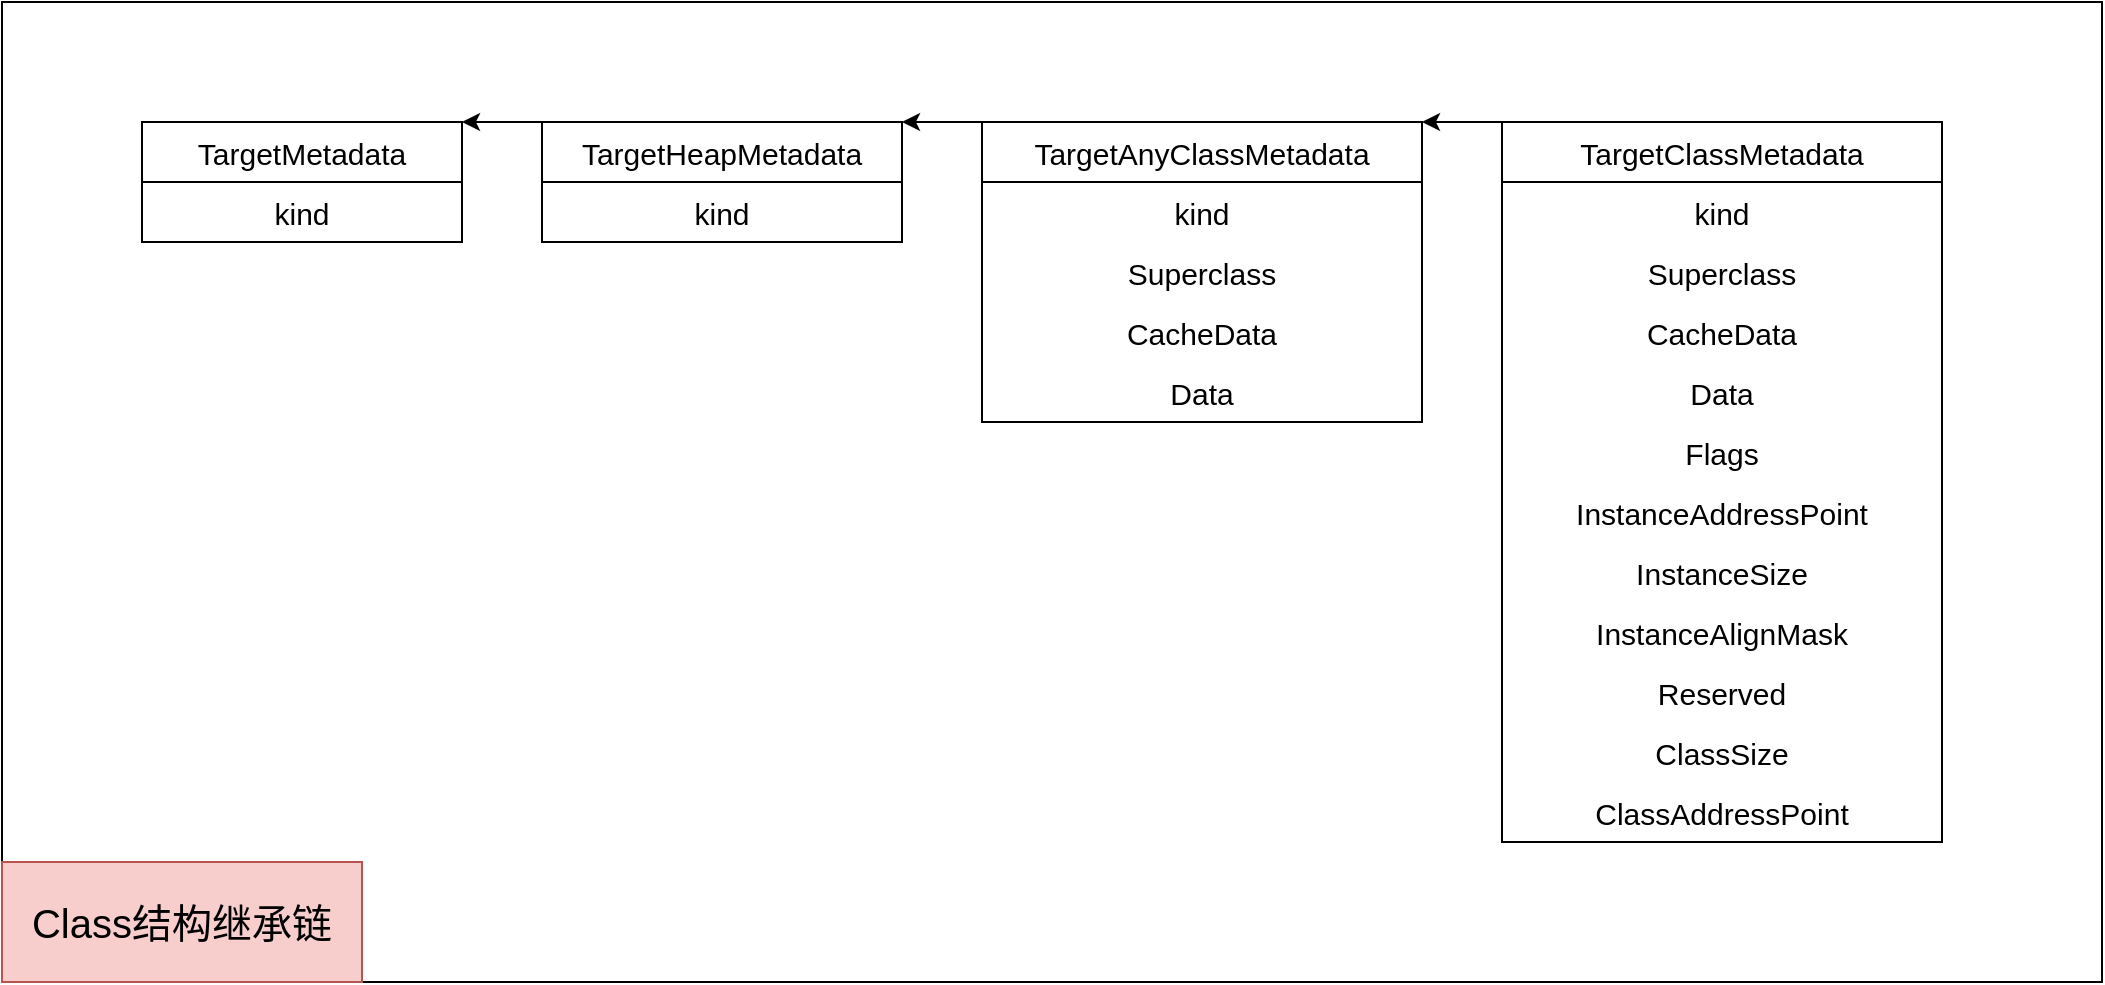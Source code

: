 <mxfile version="16.5.2" type="github">
  <diagram id="wrxDfqwfnDiKKD-W-T1e" name="Page-1">
    <mxGraphModel dx="770" dy="755" grid="1" gridSize="10" guides="1" tooltips="1" connect="1" arrows="1" fold="1" page="1" pageScale="1" pageWidth="827" pageHeight="1169" math="0" shadow="0">
      <root>
        <mxCell id="0" />
        <mxCell id="1" parent="0" />
        <mxCell id="f-KD5OY5mbr5KfABXcES-69" value="" style="rounded=0;whiteSpace=wrap;html=1;fontSize=15;" vertex="1" parent="1">
          <mxGeometry x="60" y="160" width="1050" height="490" as="geometry" />
        </mxCell>
        <mxCell id="f-KD5OY5mbr5KfABXcES-12" value="TargetMetadata" style="swimlane;fontStyle=0;childLayout=stackLayout;horizontal=1;startSize=30;horizontalStack=0;resizeParent=1;resizeParentMax=0;resizeLast=0;collapsible=1;marginBottom=0;fontSize=15;" vertex="1" parent="1">
          <mxGeometry x="130" y="220" width="160" height="60" as="geometry" />
        </mxCell>
        <mxCell id="f-KD5OY5mbr5KfABXcES-13" value="kind" style="text;strokeColor=none;fillColor=none;align=center;verticalAlign=middle;spacingLeft=4;spacingRight=4;overflow=hidden;points=[[0,0.5],[1,0.5]];portConstraint=eastwest;rotatable=0;fontSize=15;" vertex="1" parent="f-KD5OY5mbr5KfABXcES-12">
          <mxGeometry y="30" width="160" height="30" as="geometry" />
        </mxCell>
        <mxCell id="f-KD5OY5mbr5KfABXcES-66" style="edgeStyle=orthogonalEdgeStyle;rounded=0;orthogonalLoop=1;jettySize=auto;html=1;exitX=0;exitY=0;exitDx=0;exitDy=0;entryX=1;entryY=0;entryDx=0;entryDy=0;fontSize=15;" edge="1" parent="1" source="f-KD5OY5mbr5KfABXcES-41" target="f-KD5OY5mbr5KfABXcES-47">
          <mxGeometry relative="1" as="geometry">
            <Array as="points">
              <mxPoint x="600" y="220" />
              <mxPoint x="600" y="220" />
            </Array>
          </mxGeometry>
        </mxCell>
        <mxCell id="f-KD5OY5mbr5KfABXcES-41" value="TargetAnyClassMetadata" style="swimlane;fontStyle=0;childLayout=stackLayout;horizontal=1;startSize=30;horizontalStack=0;resizeParent=1;resizeParentMax=0;resizeLast=0;collapsible=1;marginBottom=0;fontSize=15;" vertex="1" parent="1">
          <mxGeometry x="550" y="220" width="220" height="150" as="geometry" />
        </mxCell>
        <mxCell id="f-KD5OY5mbr5KfABXcES-49" value="kind" style="text;strokeColor=none;fillColor=none;align=center;verticalAlign=middle;spacingLeft=4;spacingRight=4;overflow=hidden;points=[[0,0.5],[1,0.5]];portConstraint=eastwest;rotatable=0;fontSize=15;" vertex="1" parent="f-KD5OY5mbr5KfABXcES-41">
          <mxGeometry y="30" width="220" height="30" as="geometry" />
        </mxCell>
        <mxCell id="f-KD5OY5mbr5KfABXcES-42" value="Superclass" style="text;strokeColor=none;fillColor=none;align=center;verticalAlign=middle;spacingLeft=4;spacingRight=4;overflow=hidden;points=[[0,0.5],[1,0.5]];portConstraint=eastwest;rotatable=0;fontSize=15;" vertex="1" parent="f-KD5OY5mbr5KfABXcES-41">
          <mxGeometry y="60" width="220" height="30" as="geometry" />
        </mxCell>
        <mxCell id="f-KD5OY5mbr5KfABXcES-43" value="CacheData" style="text;strokeColor=none;fillColor=none;align=center;verticalAlign=middle;spacingLeft=4;spacingRight=4;overflow=hidden;points=[[0,0.5],[1,0.5]];portConstraint=eastwest;rotatable=0;fontSize=15;" vertex="1" parent="f-KD5OY5mbr5KfABXcES-41">
          <mxGeometry y="90" width="220" height="30" as="geometry" />
        </mxCell>
        <mxCell id="f-KD5OY5mbr5KfABXcES-44" value="Data" style="text;strokeColor=none;fillColor=none;align=center;verticalAlign=middle;spacingLeft=4;spacingRight=4;overflow=hidden;points=[[0,0.5],[1,0.5]];portConstraint=eastwest;rotatable=0;fontSize=15;" vertex="1" parent="f-KD5OY5mbr5KfABXcES-41">
          <mxGeometry y="120" width="220" height="30" as="geometry" />
        </mxCell>
        <mxCell id="f-KD5OY5mbr5KfABXcES-67" style="edgeStyle=orthogonalEdgeStyle;rounded=0;orthogonalLoop=1;jettySize=auto;html=1;exitX=0;exitY=0;exitDx=0;exitDy=0;entryX=1;entryY=0;entryDx=0;entryDy=0;fontSize=15;" edge="1" parent="1" source="f-KD5OY5mbr5KfABXcES-47" target="f-KD5OY5mbr5KfABXcES-12">
          <mxGeometry relative="1" as="geometry">
            <Array as="points">
              <mxPoint x="340" y="220" />
              <mxPoint x="340" y="220" />
            </Array>
          </mxGeometry>
        </mxCell>
        <mxCell id="f-KD5OY5mbr5KfABXcES-47" value="TargetHeapMetadata" style="swimlane;fontStyle=0;childLayout=stackLayout;horizontal=1;startSize=30;horizontalStack=0;resizeParent=1;resizeParentMax=0;resizeLast=0;collapsible=1;marginBottom=0;fontSize=15;" vertex="1" parent="1">
          <mxGeometry x="330" y="220" width="180" height="60" as="geometry" />
        </mxCell>
        <mxCell id="f-KD5OY5mbr5KfABXcES-48" value="kind" style="text;strokeColor=none;fillColor=none;align=center;verticalAlign=middle;spacingLeft=4;spacingRight=4;overflow=hidden;points=[[0,0.5],[1,0.5]];portConstraint=eastwest;rotatable=0;fontSize=15;" vertex="1" parent="f-KD5OY5mbr5KfABXcES-47">
          <mxGeometry y="30" width="180" height="30" as="geometry" />
        </mxCell>
        <mxCell id="f-KD5OY5mbr5KfABXcES-68" style="edgeStyle=orthogonalEdgeStyle;rounded=0;orthogonalLoop=1;jettySize=auto;html=1;exitX=0;exitY=0;exitDx=0;exitDy=0;entryX=1;entryY=0;entryDx=0;entryDy=0;fontSize=15;" edge="1" parent="1" source="f-KD5OY5mbr5KfABXcES-51" target="f-KD5OY5mbr5KfABXcES-41">
          <mxGeometry relative="1" as="geometry">
            <Array as="points">
              <mxPoint x="800" y="220" />
              <mxPoint x="800" y="220" />
            </Array>
          </mxGeometry>
        </mxCell>
        <mxCell id="f-KD5OY5mbr5KfABXcES-51" value="TargetClassMetadata" style="swimlane;fontStyle=0;childLayout=stackLayout;horizontal=1;startSize=30;horizontalStack=0;resizeParent=1;resizeParentMax=0;resizeLast=0;collapsible=1;marginBottom=0;fontSize=15;" vertex="1" parent="1">
          <mxGeometry x="810" y="220" width="220" height="360" as="geometry" />
        </mxCell>
        <mxCell id="f-KD5OY5mbr5KfABXcES-52" value="kind" style="text;strokeColor=none;fillColor=none;align=center;verticalAlign=middle;spacingLeft=4;spacingRight=4;overflow=hidden;points=[[0,0.5],[1,0.5]];portConstraint=eastwest;rotatable=0;fontSize=15;" vertex="1" parent="f-KD5OY5mbr5KfABXcES-51">
          <mxGeometry y="30" width="220" height="30" as="geometry" />
        </mxCell>
        <mxCell id="f-KD5OY5mbr5KfABXcES-53" value="Superclass" style="text;strokeColor=none;fillColor=none;align=center;verticalAlign=middle;spacingLeft=4;spacingRight=4;overflow=hidden;points=[[0,0.5],[1,0.5]];portConstraint=eastwest;rotatable=0;fontSize=15;" vertex="1" parent="f-KD5OY5mbr5KfABXcES-51">
          <mxGeometry y="60" width="220" height="30" as="geometry" />
        </mxCell>
        <mxCell id="f-KD5OY5mbr5KfABXcES-54" value="CacheData" style="text;strokeColor=none;fillColor=none;align=center;verticalAlign=middle;spacingLeft=4;spacingRight=4;overflow=hidden;points=[[0,0.5],[1,0.5]];portConstraint=eastwest;rotatable=0;fontSize=15;" vertex="1" parent="f-KD5OY5mbr5KfABXcES-51">
          <mxGeometry y="90" width="220" height="30" as="geometry" />
        </mxCell>
        <mxCell id="f-KD5OY5mbr5KfABXcES-55" value="Data" style="text;strokeColor=none;fillColor=none;align=center;verticalAlign=middle;spacingLeft=4;spacingRight=4;overflow=hidden;points=[[0,0.5],[1,0.5]];portConstraint=eastwest;rotatable=0;fontSize=15;" vertex="1" parent="f-KD5OY5mbr5KfABXcES-51">
          <mxGeometry y="120" width="220" height="30" as="geometry" />
        </mxCell>
        <mxCell id="f-KD5OY5mbr5KfABXcES-57" value="Flags" style="text;strokeColor=none;fillColor=none;align=center;verticalAlign=middle;spacingLeft=4;spacingRight=4;overflow=hidden;points=[[0,0.5],[1,0.5]];portConstraint=eastwest;rotatable=0;fontSize=15;" vertex="1" parent="f-KD5OY5mbr5KfABXcES-51">
          <mxGeometry y="150" width="220" height="30" as="geometry" />
        </mxCell>
        <mxCell id="f-KD5OY5mbr5KfABXcES-58" value="InstanceAddressPoint" style="text;strokeColor=none;fillColor=none;align=center;verticalAlign=middle;spacingLeft=4;spacingRight=4;overflow=hidden;points=[[0,0.5],[1,0.5]];portConstraint=eastwest;rotatable=0;fontSize=15;" vertex="1" parent="f-KD5OY5mbr5KfABXcES-51">
          <mxGeometry y="180" width="220" height="30" as="geometry" />
        </mxCell>
        <mxCell id="f-KD5OY5mbr5KfABXcES-59" value="InstanceSize" style="text;strokeColor=none;fillColor=none;align=center;verticalAlign=middle;spacingLeft=4;spacingRight=4;overflow=hidden;points=[[0,0.5],[1,0.5]];portConstraint=eastwest;rotatable=0;fontSize=15;" vertex="1" parent="f-KD5OY5mbr5KfABXcES-51">
          <mxGeometry y="210" width="220" height="30" as="geometry" />
        </mxCell>
        <mxCell id="f-KD5OY5mbr5KfABXcES-60" value="InstanceAlignMask" style="text;strokeColor=none;fillColor=none;align=center;verticalAlign=middle;spacingLeft=4;spacingRight=4;overflow=hidden;points=[[0,0.5],[1,0.5]];portConstraint=eastwest;rotatable=0;fontSize=15;" vertex="1" parent="f-KD5OY5mbr5KfABXcES-51">
          <mxGeometry y="240" width="220" height="30" as="geometry" />
        </mxCell>
        <mxCell id="f-KD5OY5mbr5KfABXcES-61" value="Reserved" style="text;strokeColor=none;fillColor=none;align=center;verticalAlign=middle;spacingLeft=4;spacingRight=4;overflow=hidden;points=[[0,0.5],[1,0.5]];portConstraint=eastwest;rotatable=0;fontSize=15;" vertex="1" parent="f-KD5OY5mbr5KfABXcES-51">
          <mxGeometry y="270" width="220" height="30" as="geometry" />
        </mxCell>
        <mxCell id="f-KD5OY5mbr5KfABXcES-62" value="ClassSize" style="text;strokeColor=none;fillColor=none;align=center;verticalAlign=middle;spacingLeft=4;spacingRight=4;overflow=hidden;points=[[0,0.5],[1,0.5]];portConstraint=eastwest;rotatable=0;fontSize=15;" vertex="1" parent="f-KD5OY5mbr5KfABXcES-51">
          <mxGeometry y="300" width="220" height="30" as="geometry" />
        </mxCell>
        <mxCell id="f-KD5OY5mbr5KfABXcES-63" value="ClassAddressPoint" style="text;strokeColor=none;fillColor=none;align=center;verticalAlign=middle;spacingLeft=4;spacingRight=4;overflow=hidden;points=[[0,0.5],[1,0.5]];portConstraint=eastwest;rotatable=0;fontSize=15;" vertex="1" parent="f-KD5OY5mbr5KfABXcES-51">
          <mxGeometry y="330" width="220" height="30" as="geometry" />
        </mxCell>
        <mxCell id="f-KD5OY5mbr5KfABXcES-70" value="Class结构继承链" style="rounded=0;whiteSpace=wrap;html=1;fontSize=20;fillColor=#f8cecc;strokeColor=#b85450;" vertex="1" parent="1">
          <mxGeometry x="60" y="590" width="180" height="60" as="geometry" />
        </mxCell>
      </root>
    </mxGraphModel>
  </diagram>
</mxfile>
